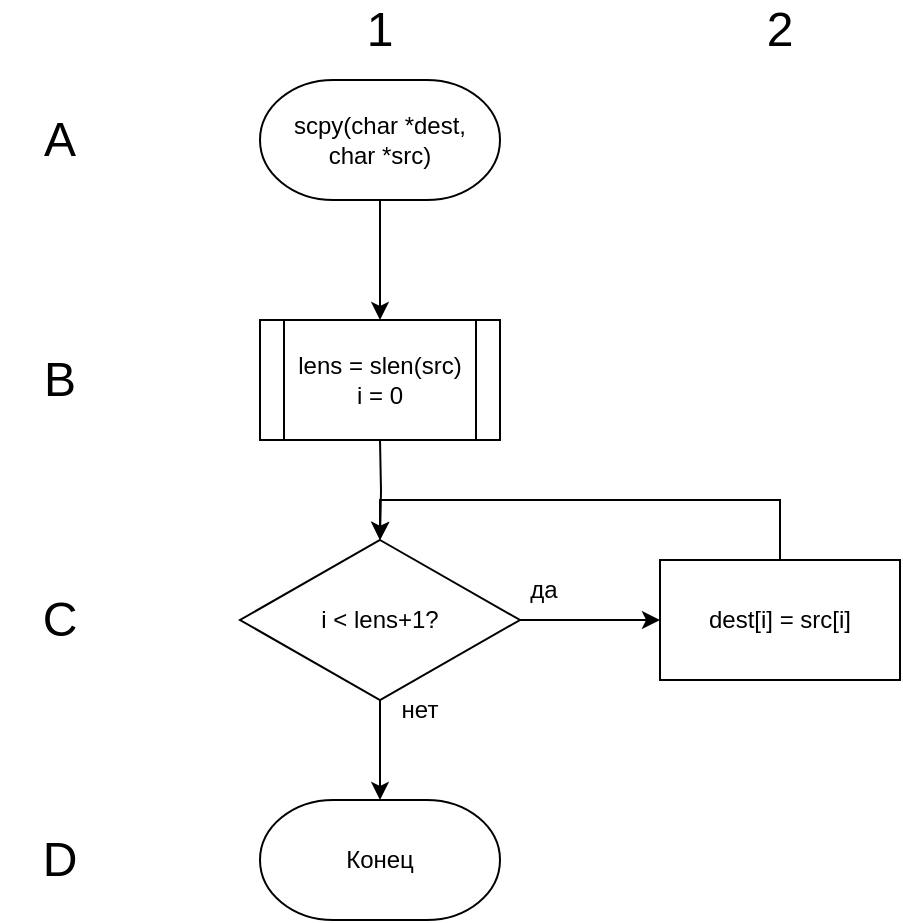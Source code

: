 <mxfile version="22.1.11" type="device">
  <diagram name="Страница — 1" id="ZZ2EfaBm7a6IDFJKJsze">
    <mxGraphModel dx="804" dy="475" grid="1" gridSize="10" guides="1" tooltips="1" connect="1" arrows="1" fold="1" page="1" pageScale="1" pageWidth="827" pageHeight="1169" math="0" shadow="0">
      <root>
        <mxCell id="0" />
        <mxCell id="1" parent="0" />
        <mxCell id="qhTMZGh4AH9Fs-Bt4C3k-4" value="" style="edgeStyle=orthogonalEdgeStyle;rounded=0;orthogonalLoop=1;jettySize=auto;html=1;" parent="1" source="qhTMZGh4AH9Fs-Bt4C3k-1" edge="1">
          <mxGeometry relative="1" as="geometry">
            <mxPoint x="360" y="170" as="targetPoint" />
          </mxGeometry>
        </mxCell>
        <mxCell id="qhTMZGh4AH9Fs-Bt4C3k-1" value="scpy(char *dest,&lt;br&gt;char *src)" style="strokeWidth=1;html=1;shape=mxgraph.flowchart.terminator;whiteSpace=wrap;" parent="1" vertex="1">
          <mxGeometry x="300" y="50" width="120" height="60" as="geometry" />
        </mxCell>
        <mxCell id="qhTMZGh4AH9Fs-Bt4C3k-7" value="" style="edgeStyle=orthogonalEdgeStyle;rounded=0;orthogonalLoop=1;jettySize=auto;html=1;" parent="1" target="qhTMZGh4AH9Fs-Bt4C3k-5" edge="1">
          <mxGeometry relative="1" as="geometry">
            <mxPoint x="360" y="230" as="sourcePoint" />
          </mxGeometry>
        </mxCell>
        <mxCell id="gV_0Cxts8DzmQKQQi6Z_-28" style="edgeStyle=orthogonalEdgeStyle;rounded=0;orthogonalLoop=1;jettySize=auto;html=1;" parent="1" source="qhTMZGh4AH9Fs-Bt4C3k-5" target="gV_0Cxts8DzmQKQQi6Z_-27" edge="1">
          <mxGeometry relative="1" as="geometry" />
        </mxCell>
        <mxCell id="qhTMZGh4AH9Fs-Bt4C3k-5" value="i &amp;lt; lens+1?" style="rhombus;whiteSpace=wrap;html=1;" parent="1" vertex="1">
          <mxGeometry x="290" y="280" width="140" height="80" as="geometry" />
        </mxCell>
        <mxCell id="qhTMZGh4AH9Fs-Bt4C3k-15" value="да" style="text;html=1;strokeColor=none;fillColor=none;align=center;verticalAlign=middle;whiteSpace=wrap;rounded=0;" parent="1" vertex="1">
          <mxGeometry x="412" y="290" width="60" height="30" as="geometry" />
        </mxCell>
        <mxCell id="qhTMZGh4AH9Fs-Bt4C3k-16" value="нет" style="text;html=1;strokeColor=none;fillColor=none;align=center;verticalAlign=middle;whiteSpace=wrap;rounded=0;" parent="1" vertex="1">
          <mxGeometry x="350" y="350" width="60" height="30" as="geometry" />
        </mxCell>
        <mxCell id="qhTMZGh4AH9Fs-Bt4C3k-43" value="&lt;font style=&quot;font-size: 24px;&quot;&gt;1&lt;/font&gt;" style="text;html=1;strokeColor=none;fillColor=none;align=center;verticalAlign=middle;whiteSpace=wrap;rounded=0;" parent="1" vertex="1">
          <mxGeometry x="330" y="10" width="60" height="30" as="geometry" />
        </mxCell>
        <mxCell id="qhTMZGh4AH9Fs-Bt4C3k-44" value="&lt;font style=&quot;font-size: 24px;&quot;&gt;2&lt;/font&gt;" style="text;html=1;strokeColor=none;fillColor=none;align=center;verticalAlign=middle;whiteSpace=wrap;rounded=0;" parent="1" vertex="1">
          <mxGeometry x="530" y="10" width="60" height="30" as="geometry" />
        </mxCell>
        <mxCell id="qhTMZGh4AH9Fs-Bt4C3k-46" value="&lt;font style=&quot;font-size: 24px;&quot;&gt;A&lt;/font&gt;" style="text;html=1;strokeColor=none;fillColor=none;align=center;verticalAlign=middle;whiteSpace=wrap;rounded=0;" parent="1" vertex="1">
          <mxGeometry x="170" y="65" width="60" height="30" as="geometry" />
        </mxCell>
        <mxCell id="qhTMZGh4AH9Fs-Bt4C3k-47" value="&lt;font style=&quot;font-size: 24px;&quot;&gt;B&lt;/font&gt;" style="text;html=1;strokeColor=none;fillColor=none;align=center;verticalAlign=middle;whiteSpace=wrap;rounded=0;" parent="1" vertex="1">
          <mxGeometry x="170" y="185" width="60" height="30" as="geometry" />
        </mxCell>
        <mxCell id="qhTMZGh4AH9Fs-Bt4C3k-48" value="&lt;font style=&quot;font-size: 24px;&quot;&gt;C&lt;/font&gt;" style="text;html=1;strokeColor=none;fillColor=none;align=center;verticalAlign=middle;whiteSpace=wrap;rounded=0;" parent="1" vertex="1">
          <mxGeometry x="170" y="305" width="60" height="30" as="geometry" />
        </mxCell>
        <mxCell id="qhTMZGh4AH9Fs-Bt4C3k-49" value="&lt;font style=&quot;font-size: 24px;&quot;&gt;D&lt;/font&gt;" style="text;html=1;strokeColor=none;fillColor=none;align=center;verticalAlign=middle;whiteSpace=wrap;rounded=0;" parent="1" vertex="1">
          <mxGeometry x="170" y="425" width="60" height="30" as="geometry" />
        </mxCell>
        <mxCell id="gV_0Cxts8DzmQKQQi6Z_-29" style="edgeStyle=orthogonalEdgeStyle;rounded=0;orthogonalLoop=1;jettySize=auto;html=1;" parent="1" source="gV_0Cxts8DzmQKQQi6Z_-27" target="qhTMZGh4AH9Fs-Bt4C3k-5" edge="1">
          <mxGeometry relative="1" as="geometry">
            <Array as="points">
              <mxPoint x="560" y="260" />
              <mxPoint x="360" y="260" />
            </Array>
          </mxGeometry>
        </mxCell>
        <mxCell id="gV_0Cxts8DzmQKQQi6Z_-27" value="dest[i] = src[i]" style="rounded=0;whiteSpace=wrap;html=1;" parent="1" vertex="1">
          <mxGeometry x="500" y="290" width="120" height="60" as="geometry" />
        </mxCell>
        <mxCell id="gV_0Cxts8DzmQKQQi6Z_-30" value="Конец" style="strokeWidth=1;html=1;shape=mxgraph.flowchart.terminator;whiteSpace=wrap;" parent="1" vertex="1">
          <mxGeometry x="300" y="410" width="120" height="60" as="geometry" />
        </mxCell>
        <mxCell id="gV_0Cxts8DzmQKQQi6Z_-32" style="edgeStyle=orthogonalEdgeStyle;rounded=0;orthogonalLoop=1;jettySize=auto;html=1;entryX=0.5;entryY=0;entryDx=0;entryDy=0;entryPerimeter=0;" parent="1" source="qhTMZGh4AH9Fs-Bt4C3k-5" target="gV_0Cxts8DzmQKQQi6Z_-30" edge="1">
          <mxGeometry relative="1" as="geometry" />
        </mxCell>
        <mxCell id="-j8McNbmxpFPv1DTy_2e-1" value="lens = slen(src)&lt;br style=&quot;border-color: var(--border-color);&quot;&gt;i = 0" style="shape=process;whiteSpace=wrap;html=1;backgroundOutline=1;" vertex="1" parent="1">
          <mxGeometry x="300" y="170" width="120" height="60" as="geometry" />
        </mxCell>
      </root>
    </mxGraphModel>
  </diagram>
</mxfile>
